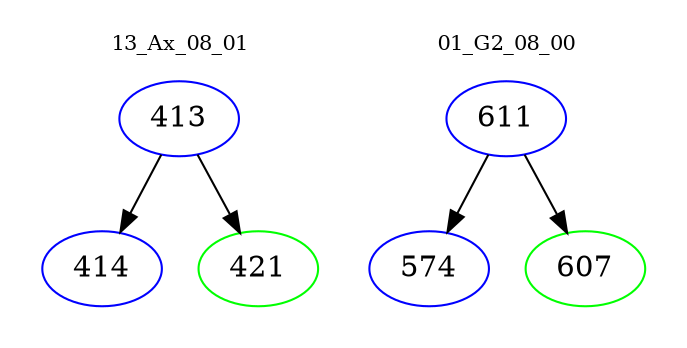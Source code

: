 digraph{
subgraph cluster_0 {
color = white
label = "13_Ax_08_01";
fontsize=10;
T0_413 [label="413", color="blue"]
T0_413 -> T0_414 [color="black"]
T0_414 [label="414", color="blue"]
T0_413 -> T0_421 [color="black"]
T0_421 [label="421", color="green"]
}
subgraph cluster_1 {
color = white
label = "01_G2_08_00";
fontsize=10;
T1_611 [label="611", color="blue"]
T1_611 -> T1_574 [color="black"]
T1_574 [label="574", color="blue"]
T1_611 -> T1_607 [color="black"]
T1_607 [label="607", color="green"]
}
}
